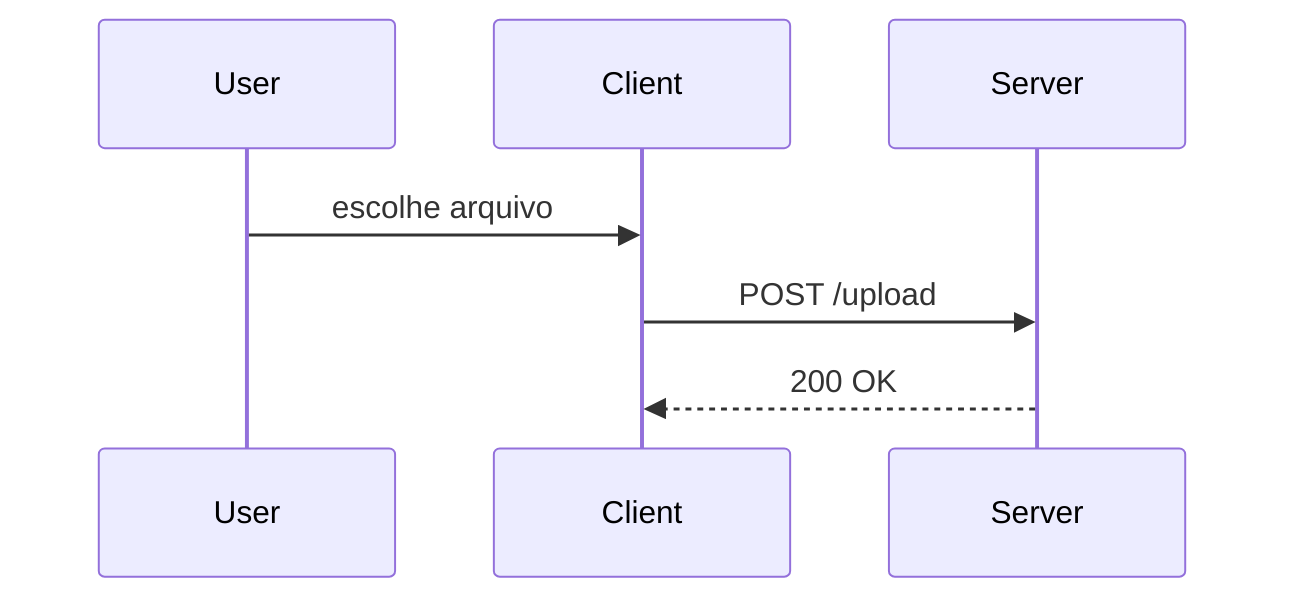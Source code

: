 sequenceDiagram
    participant User
    participant Client
    participant Server
    User->>Client: escolhe arquivo
    Client->>Server: POST /upload
    Server-->>Client: 200 OK